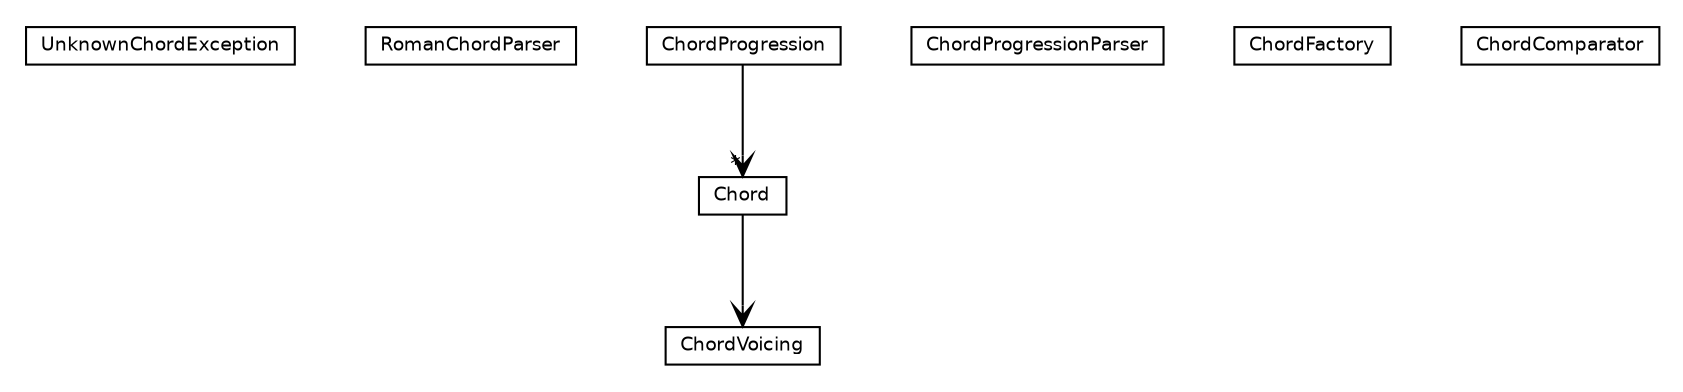 #!/usr/local/bin/dot
#
# Class diagram 
# Generated by UMLGraph version R5_6-24-gf6e263 (http://www.umlgraph.org/)
#

digraph G {
	edge [fontname="Helvetica",fontsize=10,labelfontname="Helvetica",labelfontsize=10];
	node [fontname="Helvetica",fontsize=10,shape=plaintext];
	nodesep=0.25;
	ranksep=0.5;
	// com.rockhoppertech.music.chord.UnknownChordException
	c87 [label=<<table title="com.rockhoppertech.music.chord.UnknownChordException" border="0" cellborder="1" cellspacing="0" cellpadding="2" port="p" href="./UnknownChordException.html">
		<tr><td><table border="0" cellspacing="0" cellpadding="1">
<tr><td align="center" balign="center"> UnknownChordException </td></tr>
		</table></td></tr>
		</table>>, URL="./UnknownChordException.html", fontname="Helvetica", fontcolor="black", fontsize=9.0];
	// com.rockhoppertech.music.chord.RomanChordParser
	c88 [label=<<table title="com.rockhoppertech.music.chord.RomanChordParser" border="0" cellborder="1" cellspacing="0" cellpadding="2" port="p" href="./RomanChordParser.html">
		<tr><td><table border="0" cellspacing="0" cellpadding="1">
<tr><td align="center" balign="center"> RomanChordParser </td></tr>
		</table></td></tr>
		</table>>, URL="./RomanChordParser.html", fontname="Helvetica", fontcolor="black", fontsize=9.0];
	// com.rockhoppertech.music.chord.ChordVoicing
	c89 [label=<<table title="com.rockhoppertech.music.chord.ChordVoicing" border="0" cellborder="1" cellspacing="0" cellpadding="2" port="p" href="./ChordVoicing.html">
		<tr><td><table border="0" cellspacing="0" cellpadding="1">
<tr><td align="center" balign="center"> ChordVoicing </td></tr>
		</table></td></tr>
		</table>>, URL="./ChordVoicing.html", fontname="Helvetica", fontcolor="black", fontsize=9.0];
	// com.rockhoppertech.music.chord.ChordProgressionParser
	c90 [label=<<table title="com.rockhoppertech.music.chord.ChordProgressionParser" border="0" cellborder="1" cellspacing="0" cellpadding="2" port="p" href="./ChordProgressionParser.html">
		<tr><td><table border="0" cellspacing="0" cellpadding="1">
<tr><td align="center" balign="center"> ChordProgressionParser </td></tr>
		</table></td></tr>
		</table>>, URL="./ChordProgressionParser.html", fontname="Helvetica", fontcolor="black", fontsize=9.0];
	// com.rockhoppertech.music.chord.ChordProgression
	c91 [label=<<table title="com.rockhoppertech.music.chord.ChordProgression" border="0" cellborder="1" cellspacing="0" cellpadding="2" port="p" href="./ChordProgression.html">
		<tr><td><table border="0" cellspacing="0" cellpadding="1">
<tr><td align="center" balign="center"> ChordProgression </td></tr>
		</table></td></tr>
		</table>>, URL="./ChordProgression.html", fontname="Helvetica", fontcolor="black", fontsize=9.0];
	// com.rockhoppertech.music.chord.ChordFactory
	c92 [label=<<table title="com.rockhoppertech.music.chord.ChordFactory" border="0" cellborder="1" cellspacing="0" cellpadding="2" port="p" href="./ChordFactory.html">
		<tr><td><table border="0" cellspacing="0" cellpadding="1">
<tr><td align="center" balign="center"> ChordFactory </td></tr>
		</table></td></tr>
		</table>>, URL="./ChordFactory.html", fontname="Helvetica", fontcolor="black", fontsize=9.0];
	// com.rockhoppertech.music.chord.ChordComparator
	c93 [label=<<table title="com.rockhoppertech.music.chord.ChordComparator" border="0" cellborder="1" cellspacing="0" cellpadding="2" port="p" href="./ChordComparator.html">
		<tr><td><table border="0" cellspacing="0" cellpadding="1">
<tr><td align="center" balign="center"> ChordComparator </td></tr>
		</table></td></tr>
		</table>>, URL="./ChordComparator.html", fontname="Helvetica", fontcolor="black", fontsize=9.0];
	// com.rockhoppertech.music.chord.Chord
	c94 [label=<<table title="com.rockhoppertech.music.chord.Chord" border="0" cellborder="1" cellspacing="0" cellpadding="2" port="p" href="./Chord.html">
		<tr><td><table border="0" cellspacing="0" cellpadding="1">
<tr><td align="center" balign="center"> Chord </td></tr>
		</table></td></tr>
		</table>>, URL="./Chord.html", fontname="Helvetica", fontcolor="black", fontsize=9.0];
	// com.rockhoppertech.music.chord.ChordProgression NAVASSOC com.rockhoppertech.music.chord.Chord
	c91:p -> c94:p [taillabel="", label="", headlabel="*", fontname="Helvetica", fontcolor="black", fontsize=10.0, color="black", arrowhead=open];
	// com.rockhoppertech.music.chord.Chord NAVASSOC com.rockhoppertech.music.chord.ChordVoicing
	c94:p -> c89:p [taillabel="", label="", headlabel="", fontname="Helvetica", fontcolor="black", fontsize=10.0, color="black", arrowhead=open];
}

